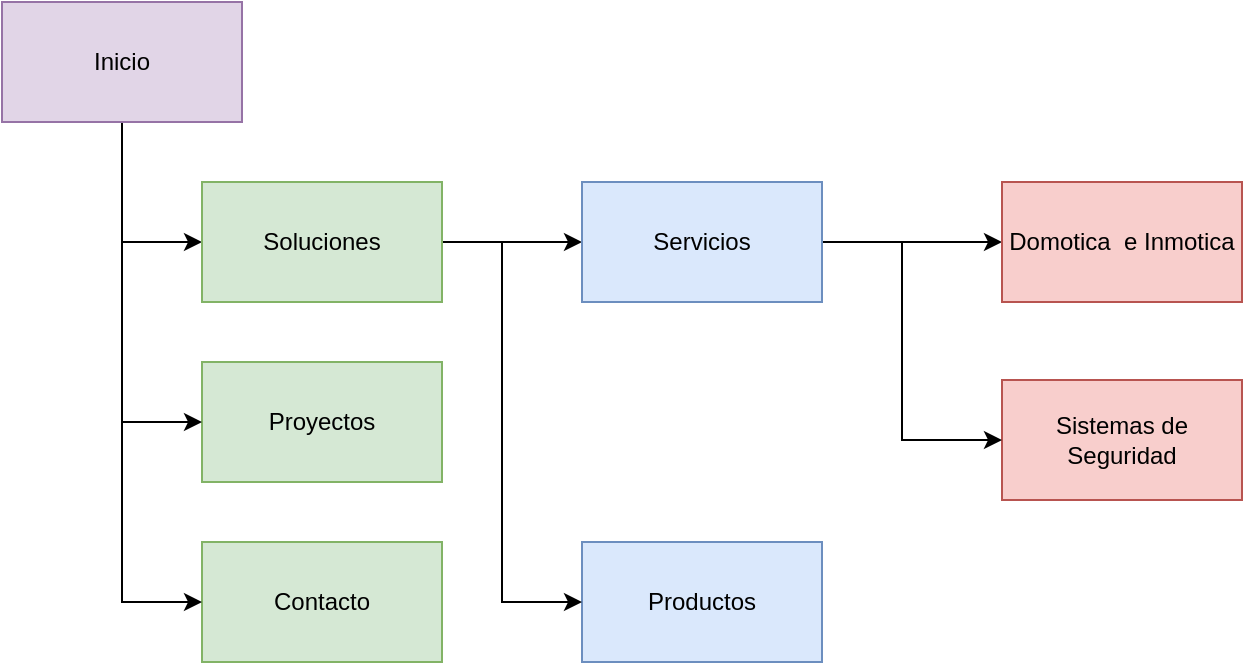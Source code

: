 <mxfile version="24.7.17">
  <diagram name="Página-1" id="5A835Peb9h3HTME2GV20">
    <mxGraphModel dx="1172" dy="682" grid="0" gridSize="10" guides="1" tooltips="1" connect="1" arrows="1" fold="1" page="0" pageScale="1" pageWidth="827" pageHeight="1169" math="0" shadow="0">
      <root>
        <mxCell id="0" />
        <mxCell id="1" parent="0" />
        <mxCell id="36ayxp90gwQJMt-b5RXT-1" style="edgeStyle=orthogonalEdgeStyle;rounded=0;orthogonalLoop=1;jettySize=auto;html=1;exitX=0.5;exitY=1;exitDx=0;exitDy=0;entryX=0;entryY=0.5;entryDx=0;entryDy=0;" edge="1" parent="1" source="36ayxp90gwQJMt-b5RXT-2" target="36ayxp90gwQJMt-b5RXT-4">
          <mxGeometry relative="1" as="geometry">
            <Array as="points">
              <mxPoint x="70" y="130" />
            </Array>
          </mxGeometry>
        </mxCell>
        <mxCell id="36ayxp90gwQJMt-b5RXT-2" value="Inicio" style="rounded=0;whiteSpace=wrap;html=1;fillColor=#e1d5e7;strokeColor=#9673a6;" vertex="1" parent="1">
          <mxGeometry x="10" y="10" width="120" height="60" as="geometry" />
        </mxCell>
        <mxCell id="36ayxp90gwQJMt-b5RXT-3" style="edgeStyle=orthogonalEdgeStyle;rounded=0;orthogonalLoop=1;jettySize=auto;html=1;exitX=1;exitY=0.5;exitDx=0;exitDy=0;entryX=0;entryY=0.5;entryDx=0;entryDy=0;" edge="1" parent="1" source="36ayxp90gwQJMt-b5RXT-4" target="36ayxp90gwQJMt-b5RXT-6">
          <mxGeometry relative="1" as="geometry" />
        </mxCell>
        <mxCell id="36ayxp90gwQJMt-b5RXT-4" value="Soluciones" style="rounded=0;whiteSpace=wrap;html=1;fillColor=#d5e8d4;strokeColor=#82b366;" vertex="1" parent="1">
          <mxGeometry x="110" y="100" width="120" height="60" as="geometry" />
        </mxCell>
        <mxCell id="36ayxp90gwQJMt-b5RXT-5" style="edgeStyle=orthogonalEdgeStyle;rounded=0;orthogonalLoop=1;jettySize=auto;html=1;exitX=1;exitY=0.5;exitDx=0;exitDy=0;entryX=0;entryY=0.5;entryDx=0;entryDy=0;" edge="1" parent="1" source="36ayxp90gwQJMt-b5RXT-6" target="36ayxp90gwQJMt-b5RXT-10">
          <mxGeometry relative="1" as="geometry">
            <mxPoint x="400" y="210.0" as="targetPoint" />
          </mxGeometry>
        </mxCell>
        <mxCell id="36ayxp90gwQJMt-b5RXT-6" value="Servicios" style="rounded=0;whiteSpace=wrap;html=1;fillColor=#dae8fc;strokeColor=#6c8ebf;" vertex="1" parent="1">
          <mxGeometry x="300" y="100" width="120" height="60" as="geometry" />
        </mxCell>
        <mxCell id="36ayxp90gwQJMt-b5RXT-8" value="Productos" style="rounded=0;whiteSpace=wrap;html=1;fillColor=#dae8fc;strokeColor=#6c8ebf;" vertex="1" parent="1">
          <mxGeometry x="300" y="280" width="120" height="60" as="geometry" />
        </mxCell>
        <mxCell id="36ayxp90gwQJMt-b5RXT-9" style="edgeStyle=orthogonalEdgeStyle;rounded=0;orthogonalLoop=1;jettySize=auto;html=1;entryX=0;entryY=0.5;entryDx=0;entryDy=0;" edge="1" parent="1" target="36ayxp90gwQJMt-b5RXT-8">
          <mxGeometry relative="1" as="geometry">
            <mxPoint x="260" y="130" as="sourcePoint" />
            <mxPoint x="189.75" y="300" as="targetPoint" />
            <Array as="points">
              <mxPoint x="260" y="210" />
              <mxPoint x="260" y="520" />
            </Array>
          </mxGeometry>
        </mxCell>
        <mxCell id="36ayxp90gwQJMt-b5RXT-10" value="Domotica&amp;nbsp; e Inmotica" style="rounded=0;whiteSpace=wrap;html=1;fillColor=#f8cecc;strokeColor=#b85450;" vertex="1" parent="1">
          <mxGeometry x="510" y="100" width="120" height="60" as="geometry" />
        </mxCell>
        <mxCell id="36ayxp90gwQJMt-b5RXT-13" value="Sistemas de Seguridad" style="rounded=0;whiteSpace=wrap;html=1;fillColor=#f8cecc;strokeColor=#b85450;" vertex="1" parent="1">
          <mxGeometry x="510" y="199" width="120" height="60" as="geometry" />
        </mxCell>
        <mxCell id="36ayxp90gwQJMt-b5RXT-14" style="edgeStyle=orthogonalEdgeStyle;rounded=0;orthogonalLoop=1;jettySize=auto;html=1;entryX=0;entryY=0.5;entryDx=0;entryDy=0;" edge="1" parent="1" target="36ayxp90gwQJMt-b5RXT-13">
          <mxGeometry relative="1" as="geometry">
            <mxPoint x="460" y="130" as="sourcePoint" />
            <mxPoint x="379.75" y="349" as="targetPoint" />
            <Array as="points">
              <mxPoint x="460" y="229" />
            </Array>
          </mxGeometry>
        </mxCell>
        <mxCell id="36ayxp90gwQJMt-b5RXT-20" value="Proyectos" style="rounded=0;whiteSpace=wrap;html=1;fillColor=#d5e8d4;strokeColor=#82b366;" vertex="1" parent="1">
          <mxGeometry x="110" y="190" width="120" height="60" as="geometry" />
        </mxCell>
        <mxCell id="36ayxp90gwQJMt-b5RXT-21" value="Contacto" style="rounded=0;whiteSpace=wrap;html=1;fillColor=#d5e8d4;strokeColor=#82b366;" vertex="1" parent="1">
          <mxGeometry x="110" y="280" width="120" height="60" as="geometry" />
        </mxCell>
        <mxCell id="36ayxp90gwQJMt-b5RXT-22" style="edgeStyle=orthogonalEdgeStyle;rounded=0;orthogonalLoop=1;jettySize=auto;html=1;entryX=0;entryY=0.5;entryDx=0;entryDy=0;" edge="1" parent="1" target="36ayxp90gwQJMt-b5RXT-20">
          <mxGeometry relative="1" as="geometry">
            <mxPoint x="70" y="130" as="sourcePoint" />
            <mxPoint x="220" y="750" as="targetPoint" />
            <Array as="points">
              <mxPoint x="70" y="220" />
            </Array>
          </mxGeometry>
        </mxCell>
        <mxCell id="36ayxp90gwQJMt-b5RXT-23" style="edgeStyle=orthogonalEdgeStyle;rounded=0;orthogonalLoop=1;jettySize=auto;html=1;entryX=0;entryY=0.5;entryDx=0;entryDy=0;" edge="1" parent="1" target="36ayxp90gwQJMt-b5RXT-21">
          <mxGeometry relative="1" as="geometry">
            <mxPoint x="70" y="130" as="sourcePoint" />
            <mxPoint x="80" y="320" as="targetPoint" />
            <Array as="points">
              <mxPoint x="70" y="310" />
            </Array>
          </mxGeometry>
        </mxCell>
      </root>
    </mxGraphModel>
  </diagram>
</mxfile>
